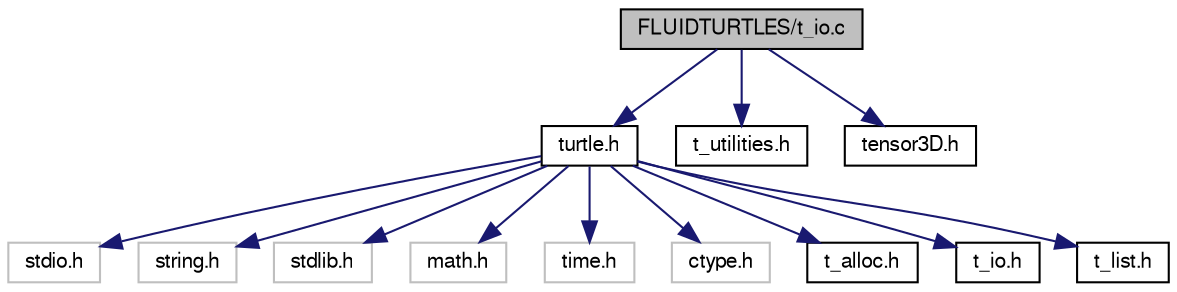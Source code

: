 digraph "FLUIDTURTLES/t_io.c"
{
  bgcolor="transparent";
  edge [fontname="FreeSans",fontsize="10",labelfontname="FreeSans",labelfontsize="10"];
  node [fontname="FreeSans",fontsize="10",shape=record];
  Node1 [label="FLUIDTURTLES/t_io.c",height=0.2,width=0.4,color="black", fillcolor="grey75", style="filled" fontcolor="black"];
  Node1 -> Node2 [color="midnightblue",fontsize="10",style="solid"];
  Node2 [label="turtle.h",height=0.2,width=0.4,color="black",URL="$turtle_8h.html"];
  Node2 -> Node3 [color="midnightblue",fontsize="10",style="solid"];
  Node3 [label="stdio.h",height=0.2,width=0.4,color="grey75"];
  Node2 -> Node4 [color="midnightblue",fontsize="10",style="solid"];
  Node4 [label="string.h",height=0.2,width=0.4,color="grey75"];
  Node2 -> Node5 [color="midnightblue",fontsize="10",style="solid"];
  Node5 [label="stdlib.h",height=0.2,width=0.4,color="grey75"];
  Node2 -> Node6 [color="midnightblue",fontsize="10",style="solid"];
  Node6 [label="math.h",height=0.2,width=0.4,color="grey75"];
  Node2 -> Node7 [color="midnightblue",fontsize="10",style="solid"];
  Node7 [label="time.h",height=0.2,width=0.4,color="grey75"];
  Node2 -> Node8 [color="midnightblue",fontsize="10",style="solid"];
  Node8 [label="ctype.h",height=0.2,width=0.4,color="grey75"];
  Node2 -> Node9 [color="midnightblue",fontsize="10",style="solid"];
  Node9 [label="t_alloc.h",height=0.2,width=0.4,color="black",URL="$t__alloc_8h.html"];
  Node2 -> Node10 [color="midnightblue",fontsize="10",style="solid"];
  Node10 [label="t_io.h",height=0.2,width=0.4,color="black",URL="$t__io_8h.html"];
  Node2 -> Node11 [color="midnightblue",fontsize="10",style="solid"];
  Node11 [label="t_list.h",height=0.2,width=0.4,color="black",URL="$t__list_8h.html"];
  Node1 -> Node12 [color="midnightblue",fontsize="10",style="solid"];
  Node12 [label="t_utilities.h",height=0.2,width=0.4,color="black",URL="$t__utilities_8h.html"];
  Node1 -> Node13 [color="midnightblue",fontsize="10",style="solid"];
  Node13 [label="tensor3D.h",height=0.2,width=0.4,color="black",URL="$tensor3_d_8h.html"];
}
